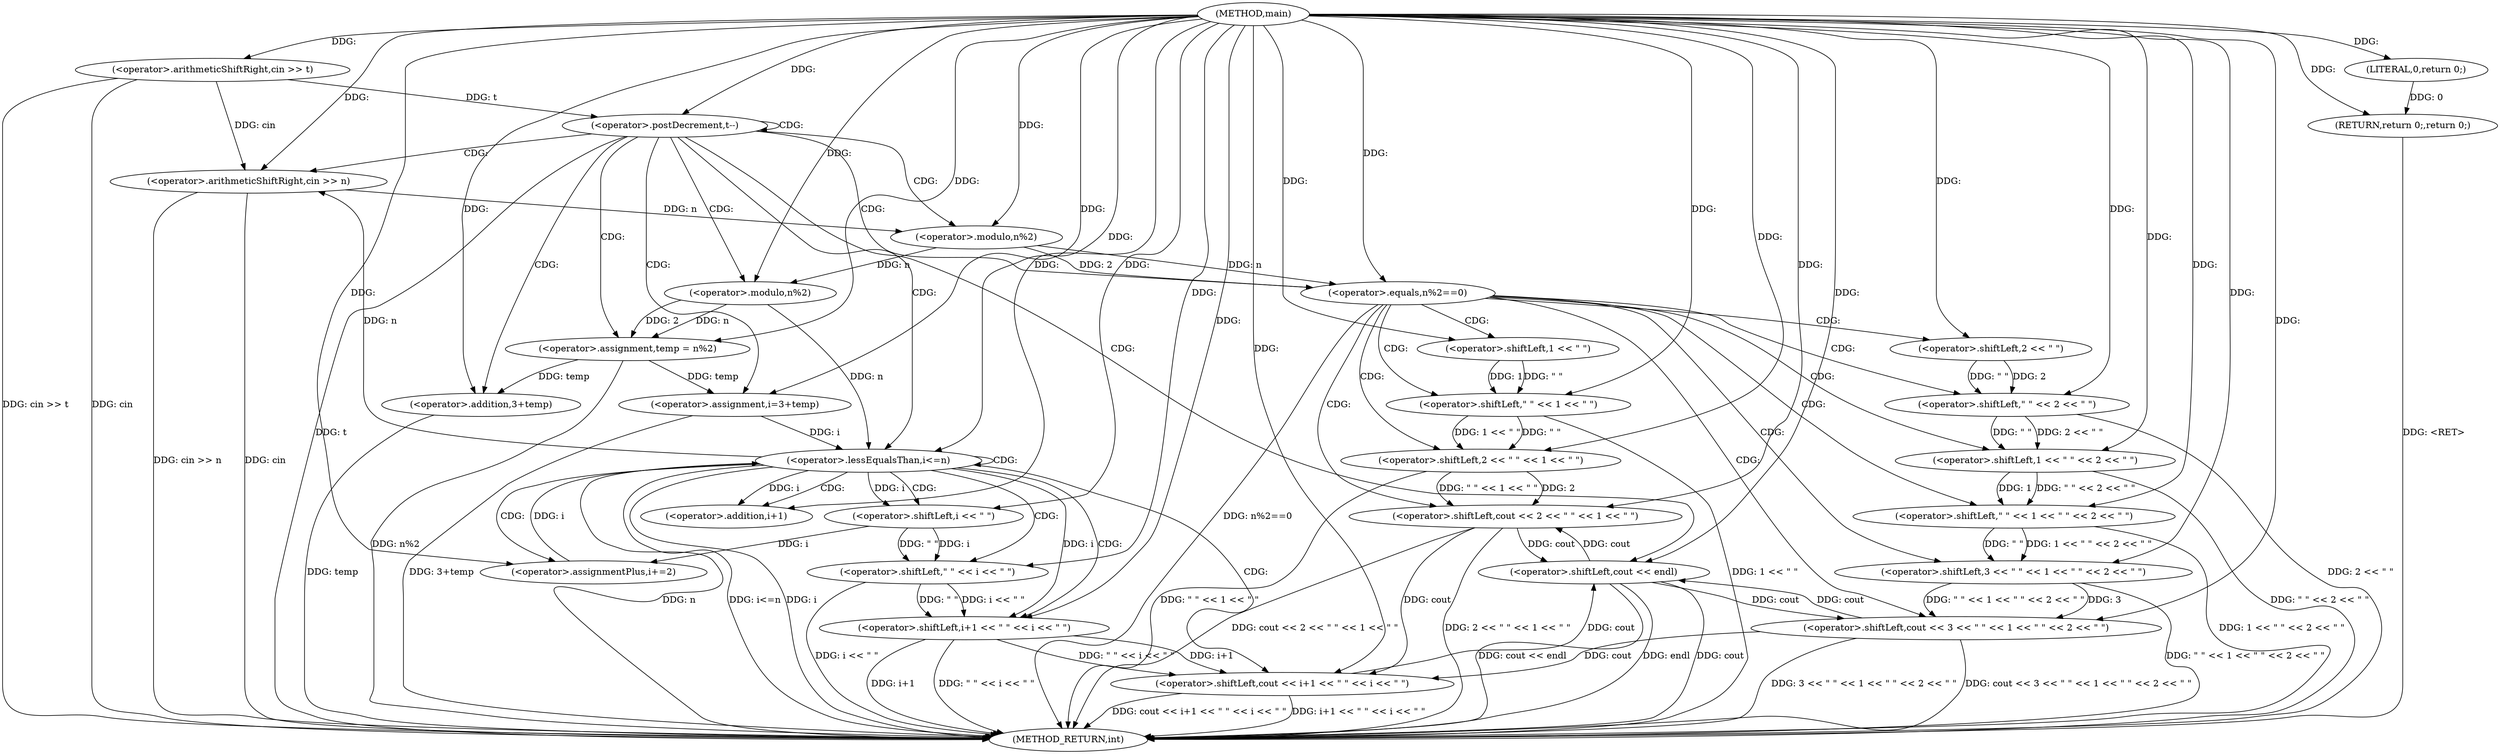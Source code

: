 digraph "main" {  
"1000101" [label = "(METHOD,main)" ]
"1000180" [label = "(METHOD_RETURN,int)" ]
"1000105" [label = "(<operator>.arithmeticShiftRight,cin >> t)" ]
"1000178" [label = "(RETURN,return 0;,return 0;)" ]
"1000109" [label = "(<operator>.postDecrement,t--)" ]
"1000179" [label = "(LITERAL,0,return 0;)" ]
"1000112" [label = "(<operator>.arithmeticShiftRight,cin >> n)" ]
"1000145" [label = "(<operator>.assignment,temp = n%2)" ]
"1000175" [label = "(<operator>.shiftLeft,cout << endl)" ]
"1000116" [label = "(<operator>.equals,n%2==0)" ]
"1000121" [label = "(<operator>.shiftLeft,cout << 2 << \" \" << 1 << \" \")" ]
"1000152" [label = "(<operator>.assignment,i=3+temp)" ]
"1000157" [label = "(<operator>.lessEqualsThan,i<=n)" ]
"1000160" [label = "(<operator>.assignmentPlus,i+=2)" ]
"1000131" [label = "(<operator>.shiftLeft,cout << 3 << \" \" << 1 << \" \" << 2 << \" \")" ]
"1000147" [label = "(<operator>.modulo,n%2)" ]
"1000164" [label = "(<operator>.shiftLeft,cout << i+1 << \" \" << i << \" \")" ]
"1000117" [label = "(<operator>.modulo,n%2)" ]
"1000123" [label = "(<operator>.shiftLeft,2 << \" \" << 1 << \" \")" ]
"1000154" [label = "(<operator>.addition,3+temp)" ]
"1000125" [label = "(<operator>.shiftLeft,\" \" << 1 << \" \")" ]
"1000133" [label = "(<operator>.shiftLeft,3 << \" \" << 1 << \" \" << 2 << \" \")" ]
"1000166" [label = "(<operator>.shiftLeft,i+1 << \" \" << i << \" \")" ]
"1000127" [label = "(<operator>.shiftLeft,1 << \" \")" ]
"1000135" [label = "(<operator>.shiftLeft,\" \" << 1 << \" \" << 2 << \" \")" ]
"1000167" [label = "(<operator>.addition,i+1)" ]
"1000170" [label = "(<operator>.shiftLeft,\" \" << i << \" \")" ]
"1000137" [label = "(<operator>.shiftLeft,1 << \" \" << 2 << \" \")" ]
"1000172" [label = "(<operator>.shiftLeft,i << \" \")" ]
"1000139" [label = "(<operator>.shiftLeft,\" \" << 2 << \" \")" ]
"1000141" [label = "(<operator>.shiftLeft,2 << \" \")" ]
  "1000178" -> "1000180"  [ label = "DDG: <RET>"] 
  "1000105" -> "1000180"  [ label = "DDG: cin"] 
  "1000105" -> "1000180"  [ label = "DDG: cin >> t"] 
  "1000109" -> "1000180"  [ label = "DDG: t"] 
  "1000112" -> "1000180"  [ label = "DDG: cin"] 
  "1000112" -> "1000180"  [ label = "DDG: cin >> n"] 
  "1000116" -> "1000180"  [ label = "DDG: n%2==0"] 
  "1000139" -> "1000180"  [ label = "DDG: 2 << \" \""] 
  "1000137" -> "1000180"  [ label = "DDG: \" \" << 2 << \" \""] 
  "1000135" -> "1000180"  [ label = "DDG: 1 << \" \" << 2 << \" \""] 
  "1000133" -> "1000180"  [ label = "DDG: \" \" << 1 << \" \" << 2 << \" \""] 
  "1000131" -> "1000180"  [ label = "DDG: 3 << \" \" << 1 << \" \" << 2 << \" \""] 
  "1000131" -> "1000180"  [ label = "DDG: cout << 3 << \" \" << 1 << \" \" << 2 << \" \""] 
  "1000125" -> "1000180"  [ label = "DDG: 1 << \" \""] 
  "1000123" -> "1000180"  [ label = "DDG: \" \" << 1 << \" \""] 
  "1000121" -> "1000180"  [ label = "DDG: 2 << \" \" << 1 << \" \""] 
  "1000121" -> "1000180"  [ label = "DDG: cout << 2 << \" \" << 1 << \" \""] 
  "1000145" -> "1000180"  [ label = "DDG: n%2"] 
  "1000154" -> "1000180"  [ label = "DDG: temp"] 
  "1000152" -> "1000180"  [ label = "DDG: 3+temp"] 
  "1000157" -> "1000180"  [ label = "DDG: i"] 
  "1000157" -> "1000180"  [ label = "DDG: n"] 
  "1000157" -> "1000180"  [ label = "DDG: i<=n"] 
  "1000175" -> "1000180"  [ label = "DDG: cout"] 
  "1000175" -> "1000180"  [ label = "DDG: cout << endl"] 
  "1000166" -> "1000180"  [ label = "DDG: i+1"] 
  "1000170" -> "1000180"  [ label = "DDG: i << \" \""] 
  "1000166" -> "1000180"  [ label = "DDG: \" \" << i << \" \""] 
  "1000164" -> "1000180"  [ label = "DDG: i+1 << \" \" << i << \" \""] 
  "1000164" -> "1000180"  [ label = "DDG: cout << i+1 << \" \" << i << \" \""] 
  "1000175" -> "1000180"  [ label = "DDG: endl"] 
  "1000179" -> "1000178"  [ label = "DDG: 0"] 
  "1000101" -> "1000178"  [ label = "DDG: "] 
  "1000101" -> "1000105"  [ label = "DDG: "] 
  "1000101" -> "1000179"  [ label = "DDG: "] 
  "1000105" -> "1000109"  [ label = "DDG: t"] 
  "1000101" -> "1000109"  [ label = "DDG: "] 
  "1000147" -> "1000145"  [ label = "DDG: n"] 
  "1000147" -> "1000145"  [ label = "DDG: 2"] 
  "1000105" -> "1000112"  [ label = "DDG: cin"] 
  "1000101" -> "1000112"  [ label = "DDG: "] 
  "1000157" -> "1000112"  [ label = "DDG: n"] 
  "1000101" -> "1000145"  [ label = "DDG: "] 
  "1000101" -> "1000152"  [ label = "DDG: "] 
  "1000145" -> "1000152"  [ label = "DDG: temp"] 
  "1000101" -> "1000160"  [ label = "DDG: "] 
  "1000131" -> "1000175"  [ label = "DDG: cout"] 
  "1000121" -> "1000175"  [ label = "DDG: cout"] 
  "1000164" -> "1000175"  [ label = "DDG: cout"] 
  "1000101" -> "1000175"  [ label = "DDG: "] 
  "1000117" -> "1000116"  [ label = "DDG: n"] 
  "1000117" -> "1000116"  [ label = "DDG: 2"] 
  "1000101" -> "1000116"  [ label = "DDG: "] 
  "1000175" -> "1000121"  [ label = "DDG: cout"] 
  "1000101" -> "1000121"  [ label = "DDG: "] 
  "1000123" -> "1000121"  [ label = "DDG: 2"] 
  "1000123" -> "1000121"  [ label = "DDG: \" \" << 1 << \" \""] 
  "1000117" -> "1000147"  [ label = "DDG: n"] 
  "1000101" -> "1000147"  [ label = "DDG: "] 
  "1000152" -> "1000157"  [ label = "DDG: i"] 
  "1000160" -> "1000157"  [ label = "DDG: i"] 
  "1000101" -> "1000157"  [ label = "DDG: "] 
  "1000147" -> "1000157"  [ label = "DDG: n"] 
  "1000172" -> "1000160"  [ label = "DDG: i"] 
  "1000112" -> "1000117"  [ label = "DDG: n"] 
  "1000101" -> "1000117"  [ label = "DDG: "] 
  "1000101" -> "1000123"  [ label = "DDG: "] 
  "1000125" -> "1000123"  [ label = "DDG: 1 << \" \""] 
  "1000125" -> "1000123"  [ label = "DDG: \" \""] 
  "1000175" -> "1000131"  [ label = "DDG: cout"] 
  "1000101" -> "1000131"  [ label = "DDG: "] 
  "1000133" -> "1000131"  [ label = "DDG: \" \" << 1 << \" \" << 2 << \" \""] 
  "1000133" -> "1000131"  [ label = "DDG: 3"] 
  "1000101" -> "1000154"  [ label = "DDG: "] 
  "1000145" -> "1000154"  [ label = "DDG: temp"] 
  "1000131" -> "1000164"  [ label = "DDG: cout"] 
  "1000121" -> "1000164"  [ label = "DDG: cout"] 
  "1000101" -> "1000164"  [ label = "DDG: "] 
  "1000166" -> "1000164"  [ label = "DDG: \" \" << i << \" \""] 
  "1000166" -> "1000164"  [ label = "DDG: i+1"] 
  "1000101" -> "1000125"  [ label = "DDG: "] 
  "1000127" -> "1000125"  [ label = "DDG: 1"] 
  "1000127" -> "1000125"  [ label = "DDG: \" \""] 
  "1000101" -> "1000133"  [ label = "DDG: "] 
  "1000135" -> "1000133"  [ label = "DDG: 1 << \" \" << 2 << \" \""] 
  "1000135" -> "1000133"  [ label = "DDG: \" \""] 
  "1000157" -> "1000166"  [ label = "DDG: i"] 
  "1000101" -> "1000166"  [ label = "DDG: "] 
  "1000170" -> "1000166"  [ label = "DDG: \" \""] 
  "1000170" -> "1000166"  [ label = "DDG: i << \" \""] 
  "1000101" -> "1000127"  [ label = "DDG: "] 
  "1000101" -> "1000135"  [ label = "DDG: "] 
  "1000137" -> "1000135"  [ label = "DDG: \" \" << 2 << \" \""] 
  "1000137" -> "1000135"  [ label = "DDG: 1"] 
  "1000157" -> "1000167"  [ label = "DDG: i"] 
  "1000101" -> "1000167"  [ label = "DDG: "] 
  "1000101" -> "1000170"  [ label = "DDG: "] 
  "1000172" -> "1000170"  [ label = "DDG: \" \""] 
  "1000172" -> "1000170"  [ label = "DDG: i"] 
  "1000101" -> "1000137"  [ label = "DDG: "] 
  "1000139" -> "1000137"  [ label = "DDG: 2 << \" \""] 
  "1000139" -> "1000137"  [ label = "DDG: \" \""] 
  "1000101" -> "1000172"  [ label = "DDG: "] 
  "1000157" -> "1000172"  [ label = "DDG: i"] 
  "1000101" -> "1000139"  [ label = "DDG: "] 
  "1000141" -> "1000139"  [ label = "DDG: 2"] 
  "1000141" -> "1000139"  [ label = "DDG: \" \""] 
  "1000101" -> "1000141"  [ label = "DDG: "] 
  "1000109" -> "1000117"  [ label = "CDG: "] 
  "1000109" -> "1000109"  [ label = "CDG: "] 
  "1000109" -> "1000152"  [ label = "CDG: "] 
  "1000109" -> "1000157"  [ label = "CDG: "] 
  "1000109" -> "1000112"  [ label = "CDG: "] 
  "1000109" -> "1000116"  [ label = "CDG: "] 
  "1000109" -> "1000175"  [ label = "CDG: "] 
  "1000109" -> "1000154"  [ label = "CDG: "] 
  "1000109" -> "1000147"  [ label = "CDG: "] 
  "1000109" -> "1000145"  [ label = "CDG: "] 
  "1000116" -> "1000125"  [ label = "CDG: "] 
  "1000116" -> "1000127"  [ label = "CDG: "] 
  "1000116" -> "1000141"  [ label = "CDG: "] 
  "1000116" -> "1000139"  [ label = "CDG: "] 
  "1000116" -> "1000135"  [ label = "CDG: "] 
  "1000116" -> "1000133"  [ label = "CDG: "] 
  "1000116" -> "1000121"  [ label = "CDG: "] 
  "1000116" -> "1000131"  [ label = "CDG: "] 
  "1000116" -> "1000137"  [ label = "CDG: "] 
  "1000116" -> "1000123"  [ label = "CDG: "] 
  "1000157" -> "1000164"  [ label = "CDG: "] 
  "1000157" -> "1000166"  [ label = "CDG: "] 
  "1000157" -> "1000157"  [ label = "CDG: "] 
  "1000157" -> "1000172"  [ label = "CDG: "] 
  "1000157" -> "1000167"  [ label = "CDG: "] 
  "1000157" -> "1000160"  [ label = "CDG: "] 
  "1000157" -> "1000170"  [ label = "CDG: "] 
}

